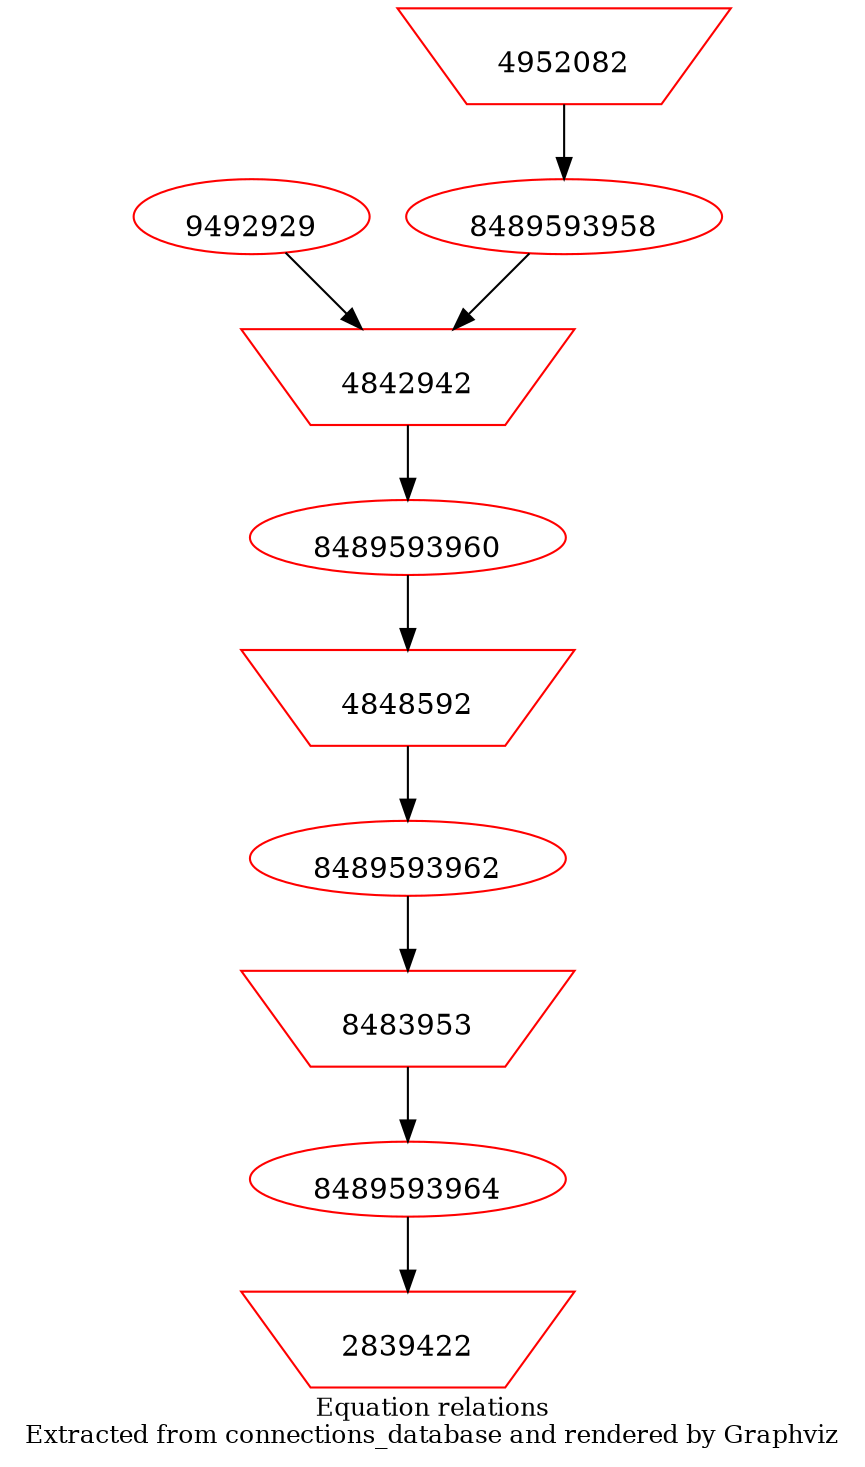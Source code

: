 # Graphviz
# date created: 20150805
# Command to produce output:
# neato -Tsvg thisfile.gv > out.svg
# http://www.graphviz.org/Gallery/directed/traffic_lights.gv.txt
# http://www.graphviz.org/content/traffic_lights
digraph physicsEquations {
overlap=false;
label="Equation relations\nExtracted from connections_database and rendered by Graphviz";
fontsize=12;
9492929 [shape=ellipse,color=red,image="/home/appuser/app/templates/9492929.png",labelloc=b,URL="http://feed.com"];
8489593964 [shape=ellipse,color=red,image="/home/appuser/app/templates/8489593964.png",labelloc=b,URL="http://expre.com"];
8489593962 [shape=ellipse,color=red,image="/home/appuser/app/templates/8489593962.png",labelloc=b,URL="http://expre.com"];
8489593958 [shape=ellipse,color=red,image="/home/appuser/app/templates/8489593958.png",labelloc=b,URL="http://expre.com"];
8489593960 [shape=ellipse,color=red,image="/home/appuser/app/templates/8489593960.png",labelloc=b,URL="http://expre.com"];
4848592 [shape=invtrapezium,color=red,image="/home/appuser/app/templates/swapLHSwithRHS.png",labelloc=b,URL="http://infrule.com"];
4842942 [shape=invtrapezium,color=red,image="/home/appuser/app/templates/subtractXfromBothSides.png",labelloc=b,URL="http://infrule.com"];
2839422 [shape=invtrapezium,color=red,image="/home/appuser/app/templates/declareFinalExpression.png",labelloc=b,URL="http://infrule.com"];
8483953 [shape=invtrapezium,color=red,image="/home/appuser/app/templates/indefIntegration.png",labelloc=b,URL="http://infrule.com"];
4952082 [shape=invtrapezium,color=red,image="/home/appuser/app/templates/declareIdentity.png",labelloc=b,URL="http://infrule.com"];
4952082 -> 8489593958;
9492929 -> 4842942;
8489593958 -> 4842942;
4842942 -> 8489593960;
8489593960 -> 4848592;
4848592 -> 8489593962;
8489593962 -> 8483953;
8483953 -> 8489593964;
8489593964 -> 2839422;
}
